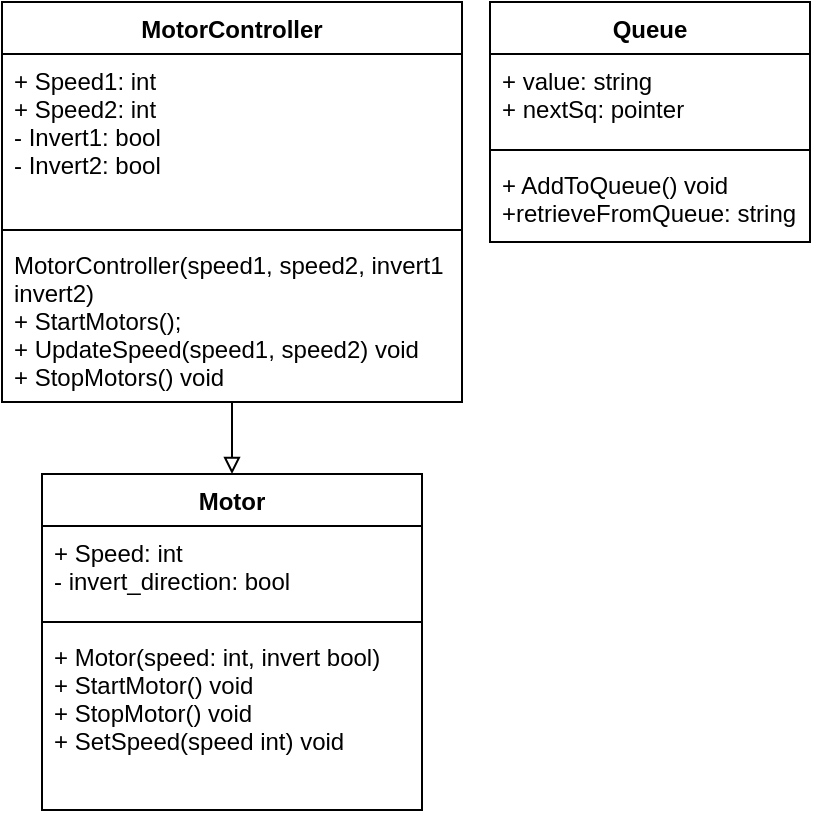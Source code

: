 <mxfile version="14.1.8" type="device"><diagram id="xVAdQXFPVL0_17iQMwV7" name="Page-1"><mxGraphModel dx="1086" dy="806" grid="1" gridSize="10" guides="1" tooltips="1" connect="1" arrows="1" fold="1" page="1" pageScale="1" pageWidth="827" pageHeight="1169" math="0" shadow="0"><root><mxCell id="0"/><mxCell id="1" parent="0"/><mxCell id="HJVWZM04vIGKr6IJpcbw-1" value="Motor" style="swimlane;fontStyle=1;align=center;verticalAlign=top;childLayout=stackLayout;horizontal=1;startSize=26;horizontalStack=0;resizeParent=1;resizeParentMax=0;resizeLast=0;collapsible=1;marginBottom=0;" parent="1" vertex="1"><mxGeometry x="30" y="290" width="190" height="168" as="geometry"/></mxCell><mxCell id="HJVWZM04vIGKr6IJpcbw-2" value="+ Speed: int&#10;- invert_direction: bool" style="text;strokeColor=none;fillColor=none;align=left;verticalAlign=top;spacingLeft=4;spacingRight=4;overflow=hidden;rotatable=0;points=[[0,0.5],[1,0.5]];portConstraint=eastwest;" parent="HJVWZM04vIGKr6IJpcbw-1" vertex="1"><mxGeometry y="26" width="190" height="44" as="geometry"/></mxCell><mxCell id="HJVWZM04vIGKr6IJpcbw-3" value="" style="line;strokeWidth=1;fillColor=none;align=left;verticalAlign=middle;spacingTop=-1;spacingLeft=3;spacingRight=3;rotatable=0;labelPosition=right;points=[];portConstraint=eastwest;" parent="HJVWZM04vIGKr6IJpcbw-1" vertex="1"><mxGeometry y="70" width="190" height="8" as="geometry"/></mxCell><mxCell id="HJVWZM04vIGKr6IJpcbw-4" value="+ Motor(speed: int, invert bool)&#10;+ StartMotor() void&#10;+ StopMotor() void&#10;+ SetSpeed(speed int) void" style="text;strokeColor=none;fillColor=none;align=left;verticalAlign=top;spacingLeft=4;spacingRight=4;overflow=hidden;rotatable=0;points=[[0,0.5],[1,0.5]];portConstraint=eastwest;" parent="HJVWZM04vIGKr6IJpcbw-1" vertex="1"><mxGeometry y="78" width="190" height="90" as="geometry"/></mxCell><mxCell id="HJVWZM04vIGKr6IJpcbw-25" style="edgeStyle=orthogonalEdgeStyle;rounded=0;orthogonalLoop=1;jettySize=auto;html=1;entryX=0.5;entryY=0;entryDx=0;entryDy=0;endArrow=block;endFill=0;" parent="1" source="HJVWZM04vIGKr6IJpcbw-9" target="HJVWZM04vIGKr6IJpcbw-1" edge="1"><mxGeometry relative="1" as="geometry"/></mxCell><mxCell id="HJVWZM04vIGKr6IJpcbw-9" value="MotorController" style="swimlane;fontStyle=1;align=center;verticalAlign=top;childLayout=stackLayout;horizontal=1;startSize=26;horizontalStack=0;resizeParent=1;resizeParentMax=0;resizeLast=0;collapsible=1;marginBottom=0;" parent="1" vertex="1"><mxGeometry x="10" y="54" width="230" height="200" as="geometry"/></mxCell><mxCell id="HJVWZM04vIGKr6IJpcbw-10" value="+ Speed1: int&#10;+ Speed2: int&#10;- Invert1: bool&#10;- Invert2: bool" style="text;strokeColor=none;fillColor=none;align=left;verticalAlign=top;spacingLeft=4;spacingRight=4;overflow=hidden;rotatable=0;points=[[0,0.5],[1,0.5]];portConstraint=eastwest;" parent="HJVWZM04vIGKr6IJpcbw-9" vertex="1"><mxGeometry y="26" width="230" height="84" as="geometry"/></mxCell><mxCell id="HJVWZM04vIGKr6IJpcbw-11" value="" style="line;strokeWidth=1;fillColor=none;align=left;verticalAlign=middle;spacingTop=-1;spacingLeft=3;spacingRight=3;rotatable=0;labelPosition=right;points=[];portConstraint=eastwest;" parent="HJVWZM04vIGKr6IJpcbw-9" vertex="1"><mxGeometry y="110" width="230" height="8" as="geometry"/></mxCell><mxCell id="HJVWZM04vIGKr6IJpcbw-12" value="MotorController(speed1, speed2, invert1&#10;invert2)&#10;+ StartMotors();&#10;+ UpdateSpeed(speed1, speed2) void&#10;+ StopMotors() void&#10;" style="text;strokeColor=none;fillColor=none;align=left;verticalAlign=top;spacingLeft=4;spacingRight=4;overflow=hidden;rotatable=0;points=[[0,0.5],[1,0.5]];portConstraint=eastwest;" parent="HJVWZM04vIGKr6IJpcbw-9" vertex="1"><mxGeometry y="118" width="230" height="82" as="geometry"/></mxCell><mxCell id="HJVWZM04vIGKr6IJpcbw-17" value="Queue" style="swimlane;fontStyle=1;align=center;verticalAlign=top;childLayout=stackLayout;horizontal=1;startSize=26;horizontalStack=0;resizeParent=1;resizeParentMax=0;resizeLast=0;collapsible=1;marginBottom=0;" parent="1" vertex="1"><mxGeometry x="254" y="54" width="160" height="120" as="geometry"/></mxCell><mxCell id="HJVWZM04vIGKr6IJpcbw-18" value="+ value: string&#10;+ nextSq: pointer&#10;" style="text;strokeColor=none;fillColor=none;align=left;verticalAlign=top;spacingLeft=4;spacingRight=4;overflow=hidden;rotatable=0;points=[[0,0.5],[1,0.5]];portConstraint=eastwest;" parent="HJVWZM04vIGKr6IJpcbw-17" vertex="1"><mxGeometry y="26" width="160" height="44" as="geometry"/></mxCell><mxCell id="HJVWZM04vIGKr6IJpcbw-19" value="" style="line;strokeWidth=1;fillColor=none;align=left;verticalAlign=middle;spacingTop=-1;spacingLeft=3;spacingRight=3;rotatable=0;labelPosition=right;points=[];portConstraint=eastwest;" parent="HJVWZM04vIGKr6IJpcbw-17" vertex="1"><mxGeometry y="70" width="160" height="8" as="geometry"/></mxCell><mxCell id="HJVWZM04vIGKr6IJpcbw-20" value="+ AddToQueue() void&#10;+retrieveFromQueue: string" style="text;strokeColor=none;fillColor=none;align=left;verticalAlign=top;spacingLeft=4;spacingRight=4;overflow=hidden;rotatable=0;points=[[0,0.5],[1,0.5]];portConstraint=eastwest;" parent="HJVWZM04vIGKr6IJpcbw-17" vertex="1"><mxGeometry y="78" width="160" height="42" as="geometry"/></mxCell></root></mxGraphModel></diagram></mxfile>